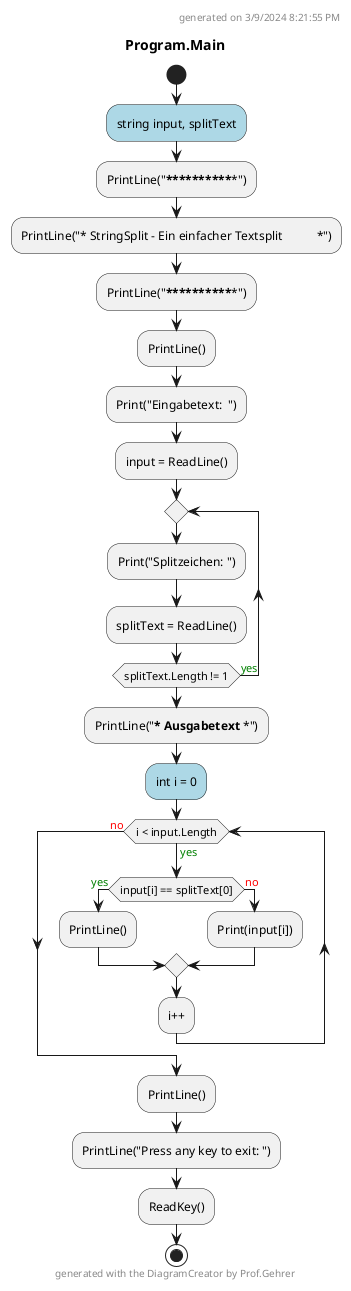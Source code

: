 @startuml Program.Main
header
generated on 3/9/2024 8:21:55 PM
end header
title Program.Main
start
#LightBlue:string input, splitText;
:PrintLine("***************************************************");
:PrintLine("* StringSplit - Ein einfacher Textsplit           *");
:PrintLine("***************************************************");
:PrintLine();
:Print("Eingabetext:  ");
:input = ReadLine();
repeat
    :Print("Splitzeichen: ");
    :splitText = ReadLine();
repeat while (splitText.Length != 1) is (<color:green>yes)
:PrintLine("*** Ausgabetext ***");
#LightBlue:int i = 0;
while (i < input.Length) is (<color:green>yes)
    if (input[i] == splitText[0]) then (<color:green>yes)
        :PrintLine();
      else (<color:red>no)
          :Print(input[i]);
    endif
:i++;
endwhile (<color:red>no)
:PrintLine();
:PrintLine("Press any key to exit: ");
:ReadKey();
footer
generated with the DiagramCreator by Prof.Gehrer
end footer
stop
@enduml
